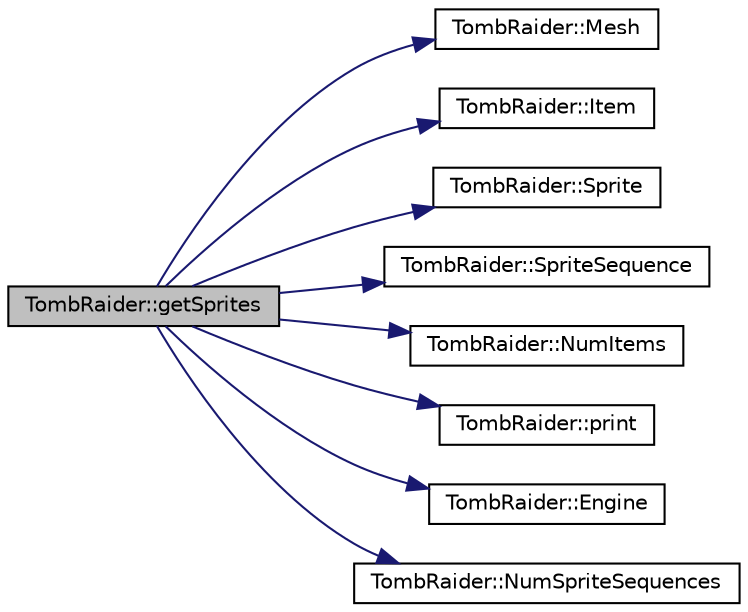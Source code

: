 digraph "TombRaider::getSprites"
{
 // INTERACTIVE_SVG=YES
  edge [fontname="Helvetica",fontsize="10",labelfontname="Helvetica",labelfontsize="10"];
  node [fontname="Helvetica",fontsize="10",shape=record];
  rankdir="LR";
  Node1 [label="TombRaider::getSprites",height=0.2,width=0.4,color="black", fillcolor="grey75", style="filled" fontcolor="black"];
  Node1 -> Node2 [color="midnightblue",fontsize="10",style="solid",fontname="Helvetica"];
  Node2 [label="TombRaider::Mesh",height=0.2,width=0.4,color="black", fillcolor="white", style="filled",URL="$class_tomb_raider.html#a7d108ab7210eb1dd3d1239980565b407"];
  Node1 -> Node3 [color="midnightblue",fontsize="10",style="solid",fontname="Helvetica"];
  Node3 [label="TombRaider::Item",height=0.2,width=0.4,color="black", fillcolor="white", style="filled",URL="$class_tomb_raider.html#a658c818d556c4f8fe0a5214d1b95eacf"];
  Node1 -> Node4 [color="midnightblue",fontsize="10",style="solid",fontname="Helvetica"];
  Node4 [label="TombRaider::Sprite",height=0.2,width=0.4,color="black", fillcolor="white", style="filled",URL="$class_tomb_raider.html#ade913f489ccda5176ef0e645fdac57c8",tooltip="Get the sprites. "];
  Node1 -> Node5 [color="midnightblue",fontsize="10",style="solid",fontname="Helvetica"];
  Node5 [label="TombRaider::SpriteSequence",height=0.2,width=0.4,color="black", fillcolor="white", style="filled",URL="$class_tomb_raider.html#ad20a248ea66fba4ce10454a41bc2a17a"];
  Node1 -> Node6 [color="midnightblue",fontsize="10",style="solid",fontname="Helvetica"];
  Node6 [label="TombRaider::NumItems",height=0.2,width=0.4,color="black", fillcolor="white", style="filled",URL="$class_tomb_raider.html#a0cac42cf9c0c64165728f3d397d1fd14"];
  Node1 -> Node7 [color="midnightblue",fontsize="10",style="solid",fontname="Helvetica"];
  Node7 [label="TombRaider::print",height=0.2,width=0.4,color="black", fillcolor="white", style="filled",URL="$class_tomb_raider.html#a0789f85ca23981025700c29214cfa8f3"];
  Node1 -> Node8 [color="midnightblue",fontsize="10",style="solid",fontname="Helvetica"];
  Node8 [label="TombRaider::Engine",height=0.2,width=0.4,color="black", fillcolor="white", style="filled",URL="$class_tomb_raider.html#aa020667e2394f5c3a8173ee0231ef0fb"];
  Node1 -> Node9 [color="midnightblue",fontsize="10",style="solid",fontname="Helvetica"];
  Node9 [label="TombRaider::NumSpriteSequences",height=0.2,width=0.4,color="black", fillcolor="white", style="filled",URL="$class_tomb_raider.html#a6ea5c5a13f452cfbeb12c1d7a3dd6684"];
}
